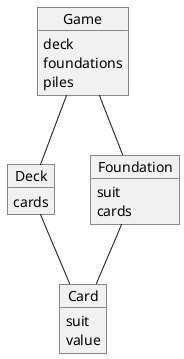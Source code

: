 @startuml
object Card {
    suit
    value
}

object Deck {
    cards
}

object Foundation {
    suit
    cards
}


object Game {
    deck
    foundations
    piles
}

Deck -- Card
Foundation -- Card
Game -- Deck
Game -- Foundation
@enduml